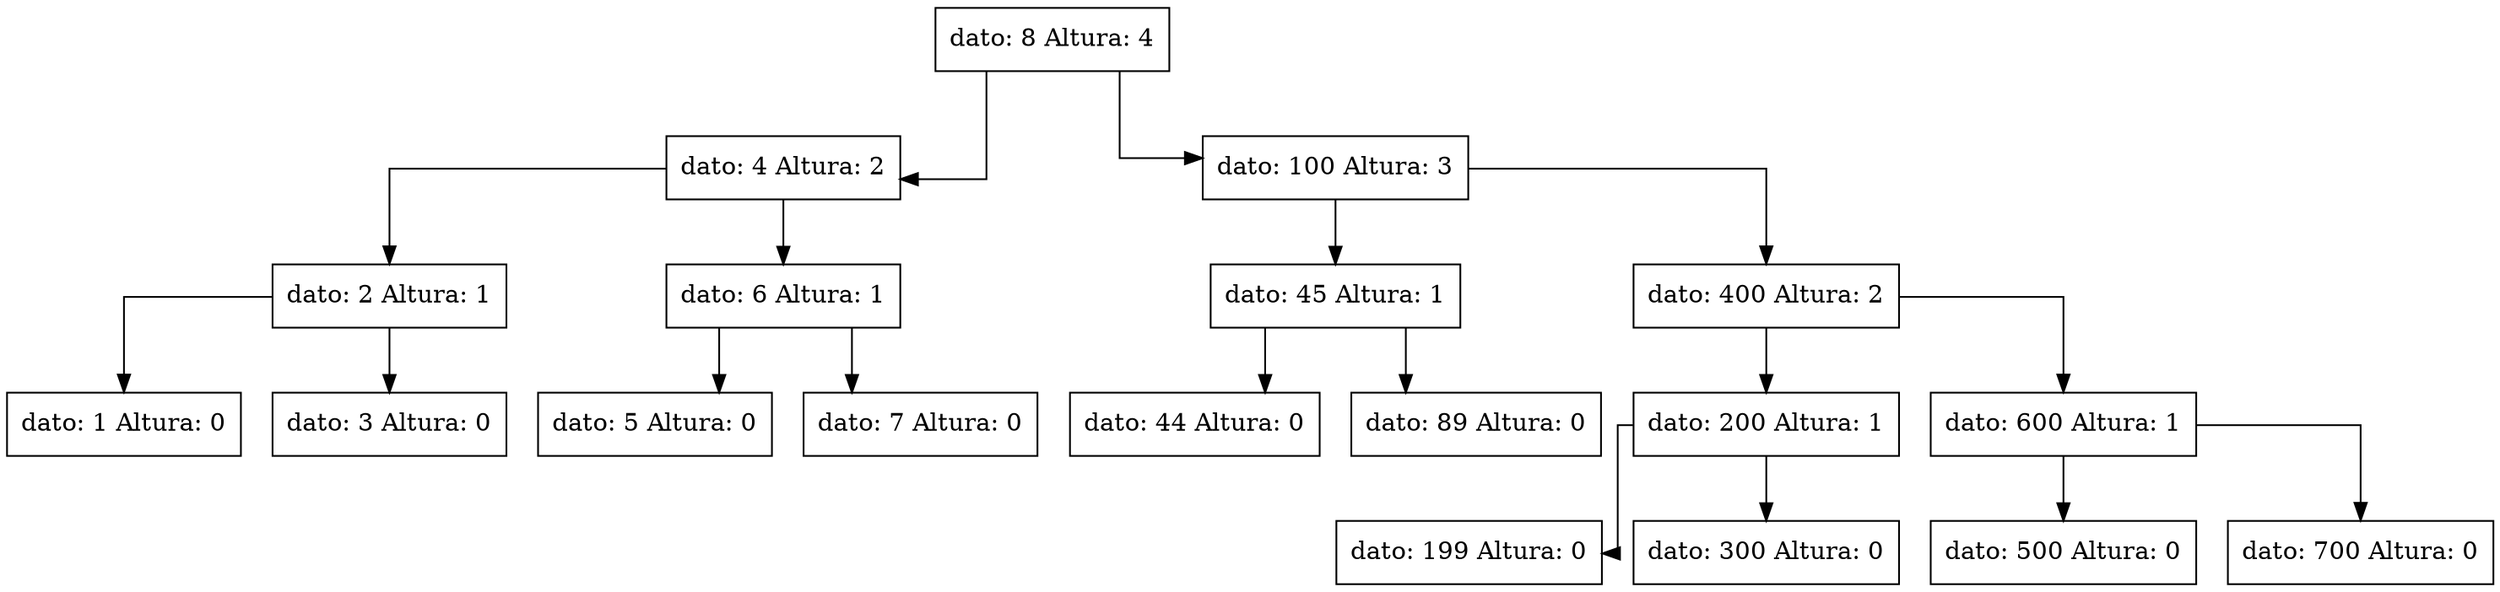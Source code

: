 digraph G { node[shape = box;] concentrate=true; graph[splines = ortho]; nodo8[shape = record label = "{dato: 8  Altura: 4}"]nodo8
nodo4[shape = record label = "{dato: 4  Altura: 2}"]nodo4
nodo2[shape = record label = "{dato: 2  Altura: 1}"]nodo2
nodo1[shape = record label = "{dato: 1  Altura: 0}"]nodo1
nodo3[shape = record label = "{dato: 3  Altura: 0}"]nodo3
nodo6[shape = record label = "{dato: 6  Altura: 1}"]nodo6
nodo5[shape = record label = "{dato: 5  Altura: 0}"]nodo5
nodo7[shape = record label = "{dato: 7  Altura: 0}"]nodo7
nodo100[shape = record label = "{dato: 100  Altura: 3}"]nodo100
nodo45[shape = record label = "{dato: 45  Altura: 1}"]nodo45
nodo44[shape = record label = "{dato: 44  Altura: 0}"]nodo44
nodo89[shape = record label = "{dato: 89  Altura: 0}"]nodo89
nodo400[shape = record label = "{dato: 400  Altura: 2}"]nodo400
nodo200[shape = record label = "{dato: 200  Altura: 1}"]nodo200
nodo199[shape = record label = "{dato: 199  Altura: 0}"]nodo199
nodo300[shape = record label = "{dato: 300  Altura: 0}"]nodo300
nodo600[shape = record label = "{dato: 600  Altura: 1}"]nodo600
nodo500[shape = record label = "{dato: 500  Altura: 0}"]nodo500
nodo700[shape = record label = "{dato: 700  Altura: 0}"]nodo700
nodo8->nodo100
nodo8->nodo4
nodo4->nodo6
nodo4->nodo2
nodo2->nodo3
nodo2->nodo1
nodo6->nodo7
nodo6->nodo5
nodo100->nodo400
nodo100->nodo45
nodo45->nodo89
nodo45->nodo44
nodo400->nodo600
nodo400->nodo200
nodo200->nodo300
nodo200->nodo199
nodo600->nodo700
nodo600->nodo500
}